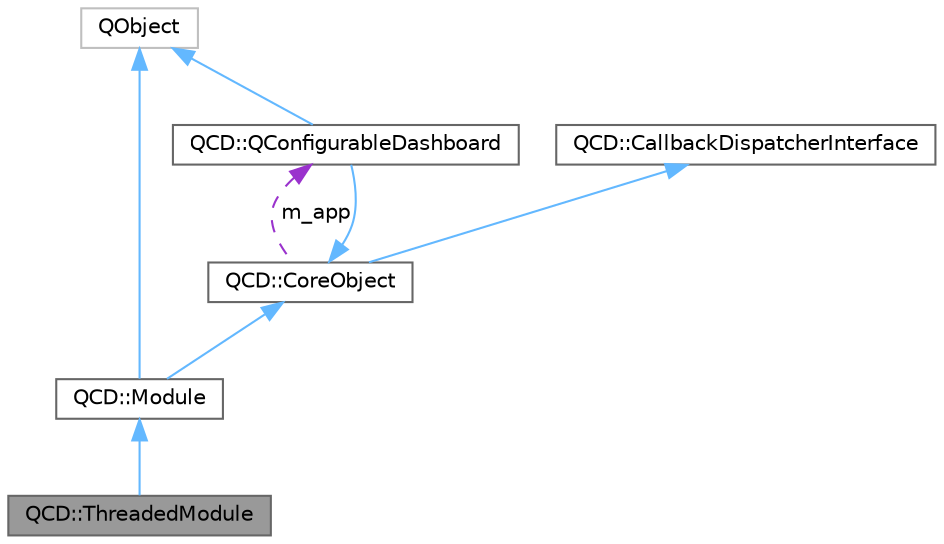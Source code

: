 digraph "QCD::ThreadedModule"
{
 // LATEX_PDF_SIZE
  bgcolor="transparent";
  edge [fontname=Helvetica,fontsize=10,labelfontname=Helvetica,labelfontsize=10];
  node [fontname=Helvetica,fontsize=10,shape=box,height=0.2,width=0.4];
  Node1 [label="QCD::ThreadedModule",height=0.2,width=0.4,color="gray40", fillcolor="grey60", style="filled", fontcolor="black",tooltip="Base class for all threaded modules."];
  Node2 -> Node1 [dir="back",color="steelblue1",style="solid"];
  Node2 [label="QCD::Module",height=0.2,width=0.4,color="gray40", fillcolor="white", style="filled",URL="$classQCD_1_1Module.html",tooltip="Base class for all modules."];
  Node3 -> Node2 [dir="back",color="steelblue1",style="solid"];
  Node3 [label="QObject",height=0.2,width=0.4,color="grey75", fillcolor="white", style="filled",tooltip=" "];
  Node4 -> Node2 [dir="back",color="steelblue1",style="solid"];
  Node4 [label="QCD::CoreObject",height=0.2,width=0.4,color="gray40", fillcolor="white", style="filled",URL="$classQCD_1_1CoreObject.html",tooltip="core object extended by all QCD classes"];
  Node5 -> Node4 [dir="back",color="steelblue1",style="solid"];
  Node5 [label="QCD::CallbackDispatcherInterface",height=0.2,width=0.4,color="gray40", fillcolor="white", style="filled",URL="$classQCD_1_1CallbackDispatcherInterface.html",tooltip="Interface definition for callback dispatchers."];
  Node6 -> Node4 [dir="back",color="darkorchid3",style="dashed",label=" m_app" ];
  Node6 [label="QCD::QConfigurableDashboard",height=0.2,width=0.4,color="gray40", fillcolor="white", style="filled",URL="$classQCD_1_1QConfigurableDashboard.html",tooltip="core class for running a QCD dashboard application."];
  Node3 -> Node6 [dir="back",color="steelblue1",style="solid"];
  Node4 -> Node6 [dir="back",color="steelblue1",style="solid"];
}
